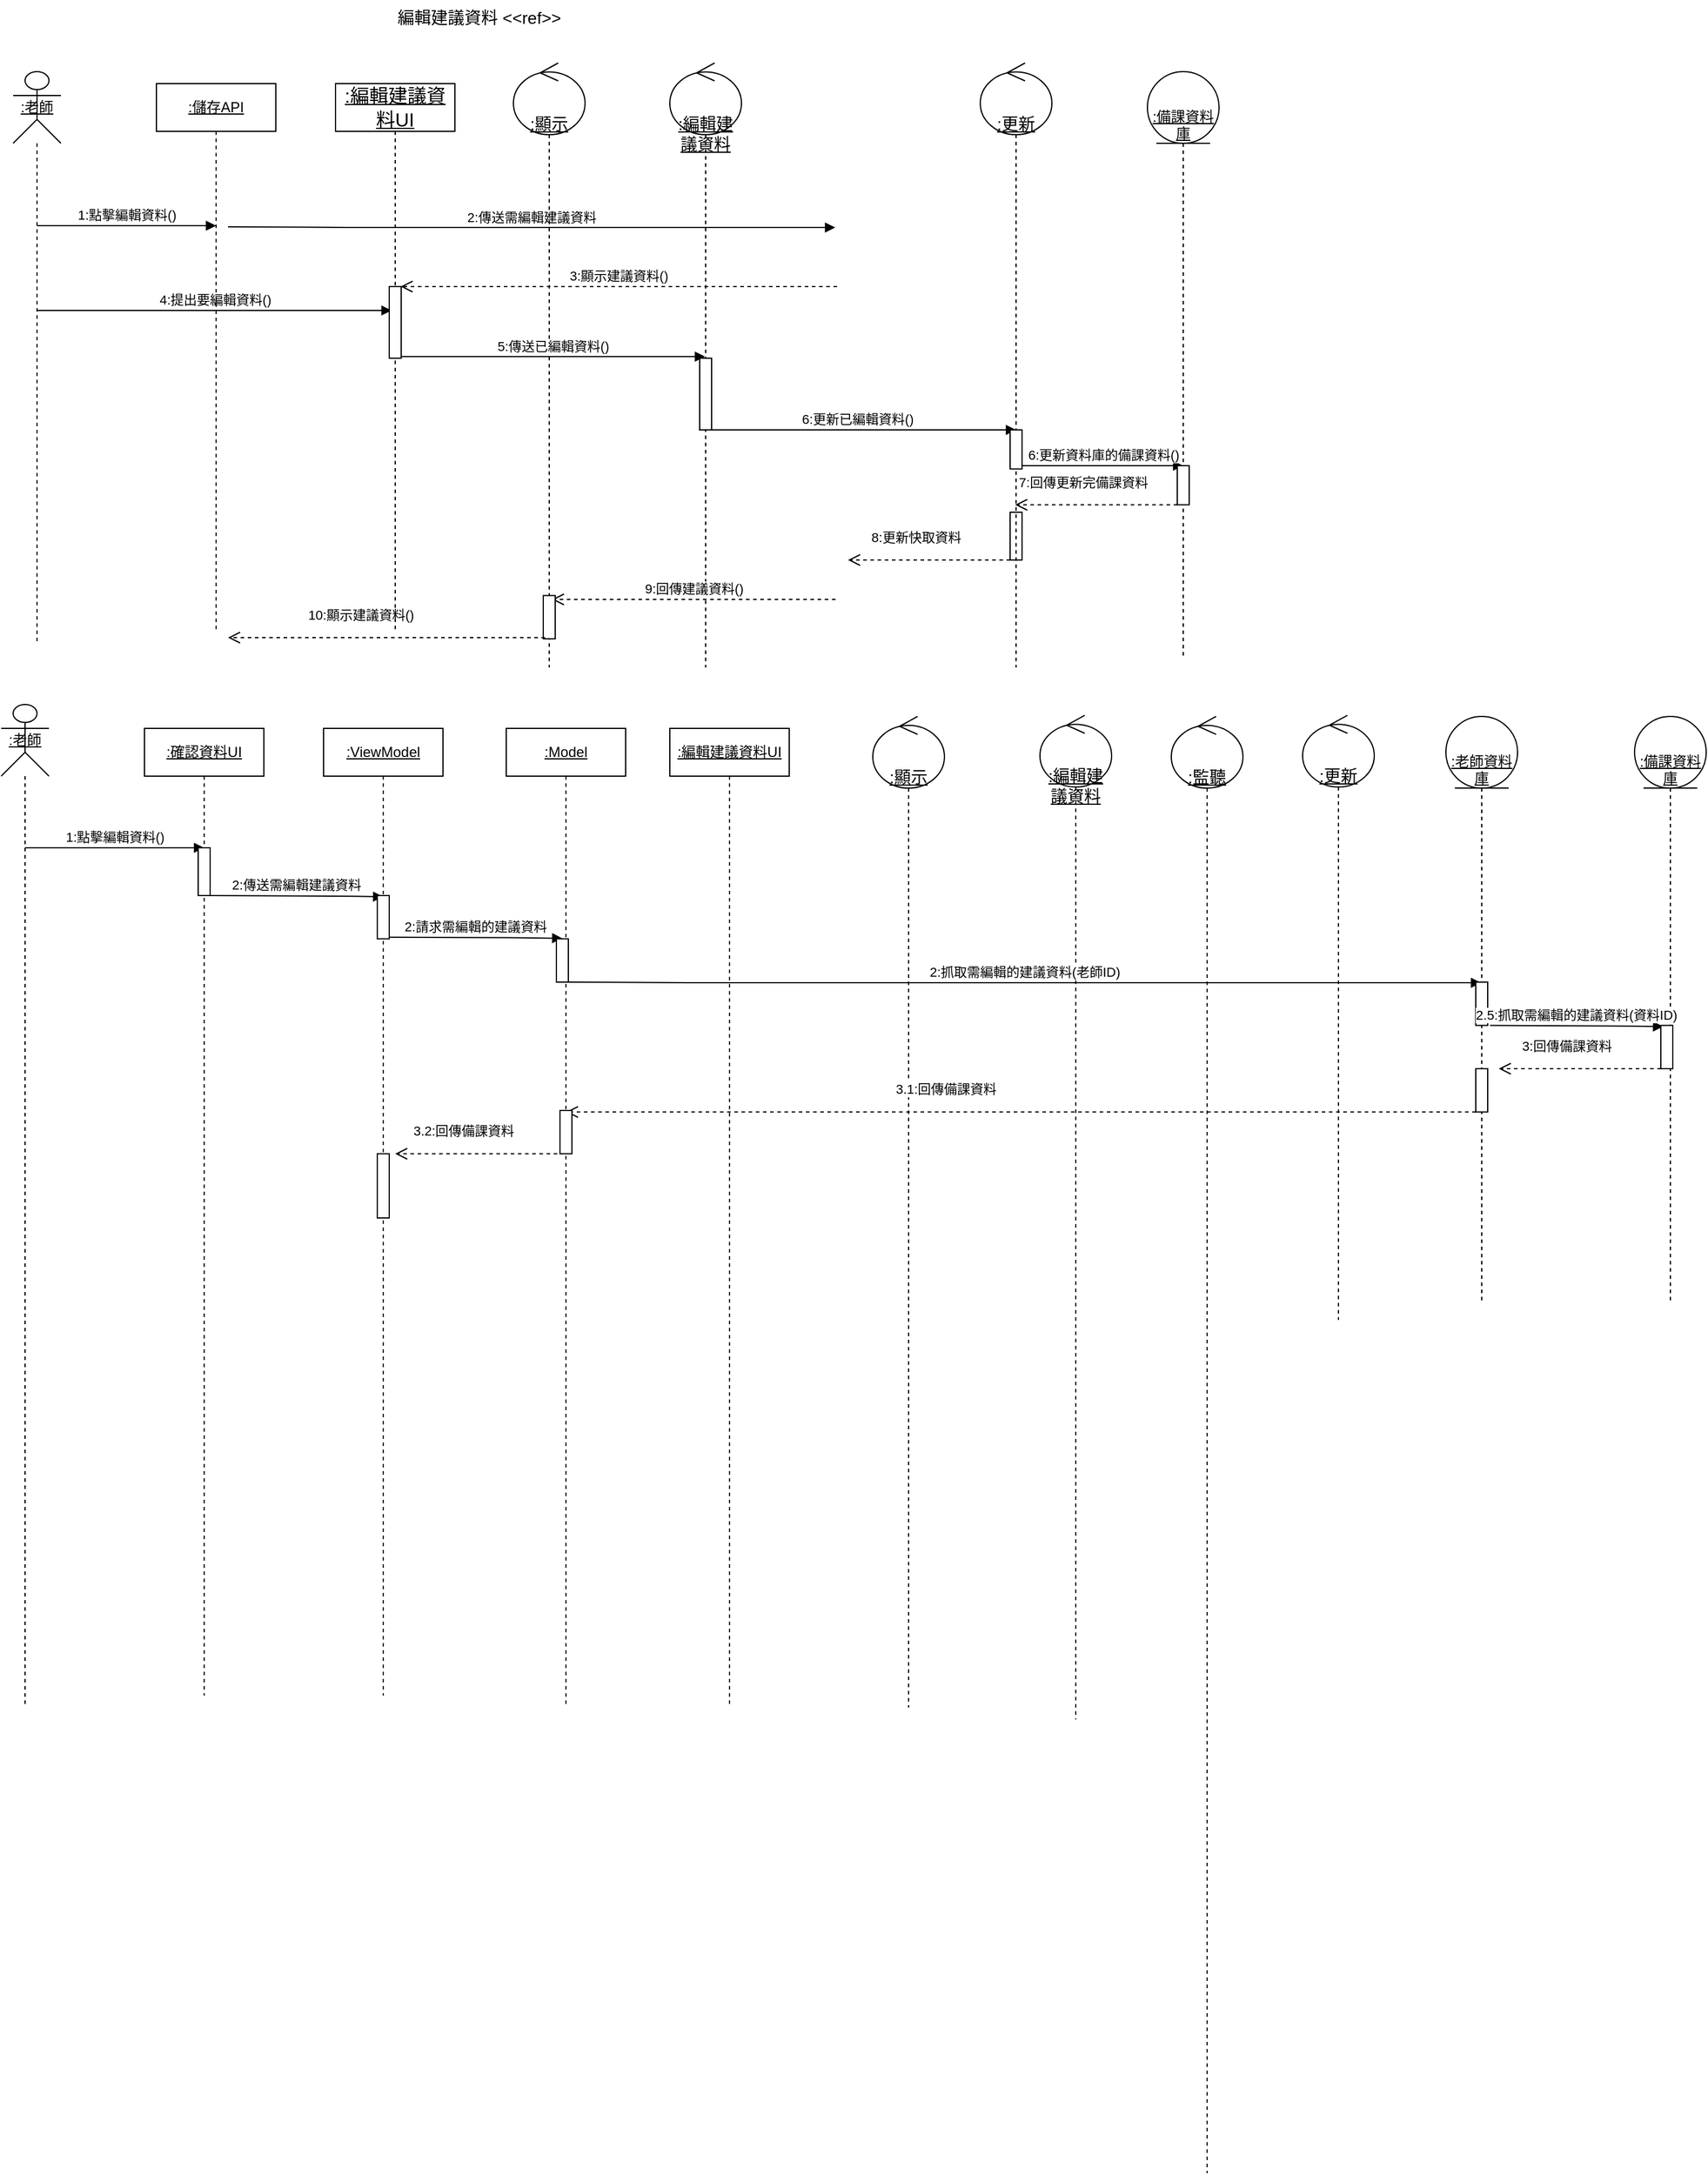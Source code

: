 <mxfile version="26.0.3">
  <diagram name="第 1 页" id="_kCn5gWWrIlWfqqUU_DX">
    <mxGraphModel dx="1134" dy="637" grid="1" gridSize="10" guides="1" tooltips="1" connect="1" arrows="1" fold="1" page="1" pageScale="1" pageWidth="1100" pageHeight="1700" math="0" shadow="0">
      <root>
        <mxCell id="0" />
        <mxCell id="1" parent="0" />
        <mxCell id="94" value="&lt;u&gt;:編輯建議資料&lt;/u&gt;" style="shape=umlLifeline;participant=umlControl;perimeter=lifelinePerimeter;whiteSpace=wrap;html=1;container=1;collapsible=0;recursiveResize=0;verticalAlign=top;spacingTop=36;outlineConnect=0;fontSize=14;size=60;align=center;" parent="1" vertex="1">
          <mxGeometry x="640" y="92.75" width="60" height="506.25" as="geometry" />
        </mxCell>
        <mxCell id="108" value="" style="html=1;points=[];perimeter=orthogonalPerimeter;" parent="94" vertex="1">
          <mxGeometry x="25" y="247.25" width="10" height="60" as="geometry" />
        </mxCell>
        <mxCell id="104" value="2:傳送需編輯建議資料" style="html=1;verticalAlign=bottom;startArrow=none;startFill=0;endArrow=block;startSize=8;" parent="1" edge="1">
          <mxGeometry width="60" relative="1" as="geometry">
            <mxPoint x="270" y="230" as="sourcePoint" />
            <mxPoint x="778.5" y="230.54" as="targetPoint" />
            <Array as="points">
              <mxPoint x="380.5" y="230.54" />
            </Array>
          </mxGeometry>
        </mxCell>
        <mxCell id="110" value="6:更新已編輯資料()" style="html=1;verticalAlign=bottom;startArrow=none;startFill=0;endArrow=block;startSize=8;exitX=0.933;exitY=0.922;exitDx=0;exitDy=0;exitPerimeter=0;entryX=0.5;entryY=0.607;entryDx=0;entryDy=0;entryPerimeter=0;" parent="1" target="bqVQleZ_oQ4j5fNlhAJD-131" edge="1">
          <mxGeometry width="60" relative="1" as="geometry">
            <mxPoint x="664.33" y="400.0" as="sourcePoint" />
            <mxPoint x="910" y="400" as="targetPoint" />
          </mxGeometry>
        </mxCell>
        <mxCell id="112" value="9:回傳建議資料()" style="html=1;verticalAlign=bottom;endArrow=open;dashed=1;endSize=8;" parent="1" edge="1">
          <mxGeometry relative="1" as="geometry">
            <mxPoint x="778.75" y="542" as="sourcePoint" />
            <mxPoint x="541.25" y="542" as="targetPoint" />
            <Array as="points">
              <mxPoint x="587.75" y="542" />
            </Array>
            <mxPoint as="offset" />
          </mxGeometry>
        </mxCell>
        <mxCell id="113" value="&lt;span style=&quot;text-align: center; font-size: 14px;&quot;&gt;&lt;font style=&quot;font-size: 14px;&quot;&gt;編輯建議資料&lt;/font&gt;&lt;/span&gt;&amp;nbsp;&amp;lt;&amp;lt;ref&amp;gt;&amp;gt;" style="text;whiteSpace=wrap;html=1;fontSize=14;" parent="1" vertex="1">
          <mxGeometry x="410" y="40" width="150" height="40" as="geometry" />
        </mxCell>
        <mxCell id="114" value="&lt;u&gt;:顯示&lt;/u&gt;" style="shape=umlLifeline;participant=umlControl;perimeter=lifelinePerimeter;whiteSpace=wrap;html=1;container=1;collapsible=0;recursiveResize=0;verticalAlign=top;spacingTop=36;outlineConnect=0;fontSize=14;size=60;align=center;" parent="1" vertex="1">
          <mxGeometry x="509" y="92.75" width="60" height="506.25" as="geometry" />
        </mxCell>
        <mxCell id="117" value="" style="html=1;points=[];perimeter=orthogonalPerimeter;" parent="114" vertex="1">
          <mxGeometry x="25" y="446" width="10" height="36.25" as="geometry" />
        </mxCell>
        <mxCell id="UdhTGRBezJr3sBxBmupz-120" value="1:點擊編輯資料()" style="html=1;verticalAlign=bottom;endArrow=block;curved=0;rounded=0;" parent="114" edge="1">
          <mxGeometry width="80" relative="1" as="geometry">
            <mxPoint x="-399" y="136.25" as="sourcePoint" />
            <mxPoint x="-249" y="136.25" as="targetPoint" />
          </mxGeometry>
        </mxCell>
        <mxCell id="118" value="10:顯示建議資料()" style="html=1;verticalAlign=bottom;endArrow=open;dashed=1;endSize=8;" parent="1" edge="1">
          <mxGeometry x="0.167" y="-10" relative="1" as="geometry">
            <mxPoint x="535.5" y="574" as="sourcePoint" />
            <mxPoint x="270" y="574" as="targetPoint" />
            <Array as="points">
              <mxPoint x="342" y="574" />
            </Array>
            <mxPoint as="offset" />
          </mxGeometry>
        </mxCell>
        <mxCell id="UdhTGRBezJr3sBxBmupz-119" value="&lt;u&gt;:老師&lt;/u&gt;" style="shape=umlLifeline;perimeter=lifelinePerimeter;whiteSpace=wrap;html=1;container=1;dropTarget=0;collapsible=0;recursiveResize=0;outlineConnect=0;portConstraint=eastwest;newEdgeStyle={&quot;curved&quot;:0,&quot;rounded&quot;:0};participant=umlActor;size=60;" parent="1" vertex="1">
          <mxGeometry x="90" y="100" width="40" height="480" as="geometry" />
        </mxCell>
        <mxCell id="109" value="5:傳送已編輯資料()" style="html=1;verticalAlign=bottom;startArrow=none;startFill=0;endArrow=block;startSize=8;exitX=0.533;exitY=0.978;exitDx=0;exitDy=0;exitPerimeter=0;" parent="1" target="94" edge="1">
          <mxGeometry width="60" relative="1" as="geometry">
            <mxPoint x="415.33" y="338.68" as="sourcePoint" />
            <mxPoint x="660" y="289" as="targetPoint" />
          </mxGeometry>
        </mxCell>
        <mxCell id="UdhTGRBezJr3sBxBmupz-124" value="3:顯示建議資料()" style="html=1;verticalAlign=bottom;endArrow=open;dashed=1;endSize=8;" parent="1" edge="1">
          <mxGeometry x="0.001" relative="1" as="geometry">
            <mxPoint x="780" y="280" as="sourcePoint" />
            <mxPoint x="414.5" y="280" as="targetPoint" />
            <Array as="points">
              <mxPoint x="586" y="280" />
            </Array>
            <mxPoint as="offset" />
          </mxGeometry>
        </mxCell>
        <mxCell id="UdhTGRBezJr3sBxBmupz-125" value="4:提出要編輯資料()" style="html=1;verticalAlign=bottom;endArrow=block;curved=0;rounded=0;" parent="1" edge="1">
          <mxGeometry width="80" relative="1" as="geometry">
            <mxPoint x="110" y="300" as="sourcePoint" />
            <mxPoint x="407" y="300" as="targetPoint" />
          </mxGeometry>
        </mxCell>
        <mxCell id="UdhTGRBezJr3sBxBmupz-127" value="&lt;u&gt;:儲存API&lt;/u&gt;" style="shape=umlLifeline;perimeter=lifelinePerimeter;whiteSpace=wrap;html=1;container=1;dropTarget=0;collapsible=0;recursiveResize=0;outlineConnect=0;portConstraint=eastwest;newEdgeStyle={&quot;curved&quot;:0,&quot;rounded&quot;:0};" parent="1" vertex="1">
          <mxGeometry x="210" y="110" width="100" height="460" as="geometry" />
        </mxCell>
        <mxCell id="UdhTGRBezJr3sBxBmupz-128" value="&lt;u style=&quot;font-size: 16px;&quot;&gt;:編輯建議資料UI&lt;/u&gt;" style="shape=umlLifeline;perimeter=lifelinePerimeter;whiteSpace=wrap;html=1;container=1;dropTarget=0;collapsible=0;recursiveResize=0;outlineConnect=0;portConstraint=eastwest;newEdgeStyle={&quot;curved&quot;:0,&quot;rounded&quot;:0};" parent="1" vertex="1">
          <mxGeometry x="360" y="110" width="100" height="460" as="geometry" />
        </mxCell>
        <mxCell id="UdhTGRBezJr3sBxBmupz-129" value="" style="html=1;points=[];perimeter=orthogonalPerimeter;" parent="1" vertex="1">
          <mxGeometry x="405" y="280" width="10" height="60" as="geometry" />
        </mxCell>
        <mxCell id="bqVQleZ_oQ4j5fNlhAJD-123" value="&lt;div&gt;&lt;u&gt;&lt;br&gt;&lt;/u&gt;&lt;/div&gt;&lt;u&gt;&lt;div&gt;&lt;u&gt;&lt;br&gt;&lt;/u&gt;&lt;/div&gt;:備課資料庫&lt;/u&gt;" style="shape=umlLifeline;perimeter=lifelinePerimeter;whiteSpace=wrap;html=1;container=1;dropTarget=0;collapsible=0;recursiveResize=0;outlineConnect=0;portConstraint=eastwest;newEdgeStyle={&quot;curved&quot;:0,&quot;rounded&quot;:0};participant=umlEntity;size=60;" parent="1" vertex="1">
          <mxGeometry x="1040" y="100" width="60" height="490" as="geometry" />
        </mxCell>
        <mxCell id="bqVQleZ_oQ4j5fNlhAJD-124" value="" style="html=1;points=[];perimeter=orthogonalPerimeter;" parent="1" vertex="1">
          <mxGeometry x="925" y="469" width="10" height="40" as="geometry" />
        </mxCell>
        <mxCell id="bqVQleZ_oQ4j5fNlhAJD-126" value="8:更新快取資料" style="html=1;verticalAlign=bottom;endArrow=open;dashed=1;endSize=8;" parent="1" edge="1">
          <mxGeometry x="0.161" y="-10" relative="1" as="geometry">
            <mxPoint x="925" y="509" as="sourcePoint" />
            <mxPoint x="789.25" y="509" as="targetPoint" />
            <Array as="points" />
            <mxPoint as="offset" />
          </mxGeometry>
        </mxCell>
        <mxCell id="bqVQleZ_oQ4j5fNlhAJD-131" value="&lt;u&gt;:更新&lt;/u&gt;" style="shape=umlLifeline;participant=umlControl;perimeter=lifelinePerimeter;whiteSpace=wrap;html=1;container=1;collapsible=0;recursiveResize=0;verticalAlign=top;spacingTop=36;outlineConnect=0;fontSize=14;size=60;align=center;" parent="1" vertex="1">
          <mxGeometry x="900" y="92.75" width="60" height="506.25" as="geometry" />
        </mxCell>
        <mxCell id="bqVQleZ_oQ4j5fNlhAJD-132" value="" style="html=1;points=[];perimeter=orthogonalPerimeter;" parent="bqVQleZ_oQ4j5fNlhAJD-131" vertex="1">
          <mxGeometry x="25" y="307.25" width="10" height="32.75" as="geometry" />
        </mxCell>
        <mxCell id="bqVQleZ_oQ4j5fNlhAJD-133" value="6:更新資料庫的備課資料()" style="html=1;verticalAlign=bottom;startArrow=none;startFill=0;endArrow=block;startSize=8;exitX=0.933;exitY=0.922;exitDx=0;exitDy=0;exitPerimeter=0;" parent="1" edge="1">
          <mxGeometry width="60" relative="1" as="geometry">
            <mxPoint x="935" y="430.0" as="sourcePoint" />
            <mxPoint x="1070" y="430" as="targetPoint" />
          </mxGeometry>
        </mxCell>
        <mxCell id="bqVQleZ_oQ4j5fNlhAJD-134" value="" style="html=1;points=[];perimeter=orthogonalPerimeter;" parent="1" vertex="1">
          <mxGeometry x="1065" y="430" width="10" height="32.75" as="geometry" />
        </mxCell>
        <mxCell id="bqVQleZ_oQ4j5fNlhAJD-137" value="7:回傳更新完備課資料" style="html=1;verticalAlign=bottom;endArrow=open;dashed=1;endSize=8;" parent="1" edge="1">
          <mxGeometry x="0.167" y="-10" relative="1" as="geometry">
            <mxPoint x="1065" y="462.75" as="sourcePoint" />
            <mxPoint x="929.25" y="462.75" as="targetPoint" />
            <Array as="points" />
            <mxPoint as="offset" />
          </mxGeometry>
        </mxCell>
        <mxCell id="0x-K_ufYz6Ah_VN1IUK9-118" value="&lt;u&gt;:老師&lt;/u&gt;" style="shape=umlLifeline;perimeter=lifelinePerimeter;whiteSpace=wrap;html=1;container=1;dropTarget=0;collapsible=0;recursiveResize=0;outlineConnect=0;portConstraint=eastwest;newEdgeStyle={&quot;curved&quot;:0,&quot;rounded&quot;:0};participant=umlActor;size=60;" vertex="1" parent="1">
          <mxGeometry x="80" y="630" width="40" height="840" as="geometry" />
        </mxCell>
        <mxCell id="0x-K_ufYz6Ah_VN1IUK9-119" value="&lt;u&gt;:確認資料UI&lt;/u&gt;" style="shape=umlLifeline;perimeter=lifelinePerimeter;whiteSpace=wrap;html=1;container=1;dropTarget=0;collapsible=0;recursiveResize=0;outlineConnect=0;portConstraint=eastwest;newEdgeStyle={&quot;curved&quot;:0,&quot;rounded&quot;:0};" vertex="1" parent="1">
          <mxGeometry x="200" y="650" width="100" height="810" as="geometry" />
        </mxCell>
        <mxCell id="0x-K_ufYz6Ah_VN1IUK9-120" value="&lt;u&gt;:ViewModel&lt;/u&gt;" style="shape=umlLifeline;perimeter=lifelinePerimeter;whiteSpace=wrap;html=1;container=1;dropTarget=0;collapsible=0;recursiveResize=0;outlineConnect=0;portConstraint=eastwest;newEdgeStyle={&quot;curved&quot;:0,&quot;rounded&quot;:0};" vertex="1" parent="1">
          <mxGeometry x="350" y="650" width="100" height="810" as="geometry" />
        </mxCell>
        <mxCell id="0x-K_ufYz6Ah_VN1IUK9-121" value="&lt;u&gt;:Model&lt;/u&gt;" style="shape=umlLifeline;perimeter=lifelinePerimeter;whiteSpace=wrap;html=1;container=1;dropTarget=0;collapsible=0;recursiveResize=0;outlineConnect=0;portConstraint=eastwest;newEdgeStyle={&quot;curved&quot;:0,&quot;rounded&quot;:0};" vertex="1" parent="1">
          <mxGeometry x="503" y="650" width="100" height="820" as="geometry" />
        </mxCell>
        <mxCell id="0x-K_ufYz6Ah_VN1IUK9-122" value="&lt;u&gt;:編輯建議資料UI&lt;/u&gt;" style="shape=umlLifeline;perimeter=lifelinePerimeter;whiteSpace=wrap;html=1;container=1;dropTarget=0;collapsible=0;recursiveResize=0;outlineConnect=0;portConstraint=eastwest;newEdgeStyle={&quot;curved&quot;:0,&quot;rounded&quot;:0};" vertex="1" parent="1">
          <mxGeometry x="640" y="650" width="100" height="820" as="geometry" />
        </mxCell>
        <mxCell id="0x-K_ufYz6Ah_VN1IUK9-123" value="&lt;u&gt;:編輯建議資料&lt;/u&gt;" style="shape=umlLifeline;participant=umlControl;perimeter=lifelinePerimeter;whiteSpace=wrap;html=1;container=1;collapsible=0;recursiveResize=0;verticalAlign=top;spacingTop=36;outlineConnect=0;fontSize=14;size=60;align=center;" vertex="1" parent="1">
          <mxGeometry x="950" y="639.12" width="60" height="840.88" as="geometry" />
        </mxCell>
        <mxCell id="0x-K_ufYz6Ah_VN1IUK9-125" value="&lt;u&gt;:顯示&lt;/u&gt;" style="shape=umlLifeline;participant=umlControl;perimeter=lifelinePerimeter;whiteSpace=wrap;html=1;container=1;collapsible=0;recursiveResize=0;verticalAlign=top;spacingTop=36;outlineConnect=0;fontSize=14;size=60;align=center;" vertex="1" parent="1">
          <mxGeometry x="810" y="640" width="60" height="830" as="geometry" />
        </mxCell>
        <mxCell id="0x-K_ufYz6Ah_VN1IUK9-128" value="&lt;div&gt;&lt;u&gt;&lt;br&gt;&lt;/u&gt;&lt;/div&gt;&lt;u&gt;&lt;div&gt;&lt;u&gt;&lt;br&gt;&lt;/u&gt;&lt;/div&gt;:老師資料庫&lt;/u&gt;" style="shape=umlLifeline;perimeter=lifelinePerimeter;whiteSpace=wrap;html=1;container=1;dropTarget=0;collapsible=0;recursiveResize=0;outlineConnect=0;portConstraint=eastwest;newEdgeStyle={&quot;curved&quot;:0,&quot;rounded&quot;:0};participant=umlEntity;size=60;" vertex="1" parent="1">
          <mxGeometry x="1290" y="640" width="60" height="490" as="geometry" />
        </mxCell>
        <mxCell id="0x-K_ufYz6Ah_VN1IUK9-129" value="&lt;u&gt;:更新&lt;/u&gt;" style="shape=umlLifeline;participant=umlControl;perimeter=lifelinePerimeter;whiteSpace=wrap;html=1;container=1;collapsible=0;recursiveResize=0;verticalAlign=top;spacingTop=36;outlineConnect=0;fontSize=14;size=60;align=center;" vertex="1" parent="1">
          <mxGeometry x="1170" y="639.12" width="60" height="506.25" as="geometry" />
        </mxCell>
        <mxCell id="0x-K_ufYz6Ah_VN1IUK9-131" value="&lt;div&gt;&lt;u&gt;&lt;br&gt;&lt;/u&gt;&lt;/div&gt;&lt;u&gt;&lt;div&gt;&lt;u&gt;&lt;br&gt;&lt;/u&gt;&lt;/div&gt;:備課資料庫&lt;/u&gt;" style="shape=umlLifeline;perimeter=lifelinePerimeter;whiteSpace=wrap;html=1;container=1;dropTarget=0;collapsible=0;recursiveResize=0;outlineConnect=0;portConstraint=eastwest;newEdgeStyle={&quot;curved&quot;:0,&quot;rounded&quot;:0};participant=umlEntity;size=60;" vertex="1" parent="1">
          <mxGeometry x="1448" y="640" width="60" height="490" as="geometry" />
        </mxCell>
        <mxCell id="0x-K_ufYz6Ah_VN1IUK9-132" value="1:點擊編輯資料()" style="html=1;verticalAlign=bottom;endArrow=block;curved=0;rounded=0;" edge="1" parent="1">
          <mxGeometry width="80" relative="1" as="geometry">
            <mxPoint x="100" y="750" as="sourcePoint" />
            <mxPoint x="250" y="750" as="targetPoint" />
          </mxGeometry>
        </mxCell>
        <mxCell id="0x-K_ufYz6Ah_VN1IUK9-133" value="" style="html=1;points=[];perimeter=orthogonalPerimeter;" vertex="1" parent="1">
          <mxGeometry x="245" y="750" width="10" height="40" as="geometry" />
        </mxCell>
        <mxCell id="0x-K_ufYz6Ah_VN1IUK9-134" value="2:傳送需編輯建議資料" style="html=1;verticalAlign=bottom;startArrow=none;startFill=0;endArrow=block;startSize=8;" edge="1" parent="1">
          <mxGeometry width="60" relative="1" as="geometry">
            <mxPoint x="255" y="790" as="sourcePoint" />
            <mxPoint x="400" y="791" as="targetPoint" />
            <Array as="points">
              <mxPoint x="365.5" y="790.54" />
            </Array>
          </mxGeometry>
        </mxCell>
        <mxCell id="0x-K_ufYz6Ah_VN1IUK9-135" value="" style="html=1;points=[];perimeter=orthogonalPerimeter;" vertex="1" parent="1">
          <mxGeometry x="395" y="790" width="10" height="36.25" as="geometry" />
        </mxCell>
        <mxCell id="0x-K_ufYz6Ah_VN1IUK9-137" value="2:請求需編輯的建議資料" style="html=1;verticalAlign=bottom;startArrow=none;startFill=0;endArrow=block;startSize=8;" edge="1" parent="1">
          <mxGeometry width="60" relative="1" as="geometry">
            <mxPoint x="405" y="824.82" as="sourcePoint" />
            <mxPoint x="550" y="825.82" as="targetPoint" />
            <Array as="points">
              <mxPoint x="515.5" y="825.36" />
            </Array>
          </mxGeometry>
        </mxCell>
        <mxCell id="0x-K_ufYz6Ah_VN1IUK9-138" value="" style="html=1;points=[];perimeter=orthogonalPerimeter;" vertex="1" parent="1">
          <mxGeometry x="545" y="826.25" width="10" height="36.25" as="geometry" />
        </mxCell>
        <mxCell id="0x-K_ufYz6Ah_VN1IUK9-139" value="2:抓取需編輯的建議資料(老師ID)" style="html=1;verticalAlign=bottom;startArrow=none;startFill=0;endArrow=block;startSize=8;" edge="1" parent="1" target="0x-K_ufYz6Ah_VN1IUK9-128">
          <mxGeometry width="60" relative="1" as="geometry">
            <mxPoint x="555" y="862.5" as="sourcePoint" />
            <mxPoint x="700" y="863.5" as="targetPoint" />
            <Array as="points">
              <mxPoint x="665.5" y="863.04" />
            </Array>
          </mxGeometry>
        </mxCell>
        <mxCell id="0x-K_ufYz6Ah_VN1IUK9-140" value="" style="html=1;points=[];perimeter=orthogonalPerimeter;" vertex="1" parent="1">
          <mxGeometry x="1315" y="862.5" width="10" height="36.25" as="geometry" />
        </mxCell>
        <mxCell id="0x-K_ufYz6Ah_VN1IUK9-141" value="2.5:抓取需編輯的建議資料(資料ID)" style="html=1;verticalAlign=bottom;startArrow=none;startFill=0;endArrow=block;startSize=8;" edge="1" parent="1">
          <mxGeometry width="60" relative="1" as="geometry">
            <mxPoint x="1327" y="898.75" as="sourcePoint" />
            <mxPoint x="1472" y="899.75" as="targetPoint" />
            <Array as="points">
              <mxPoint x="1437.5" y="899.29" />
            </Array>
          </mxGeometry>
        </mxCell>
        <mxCell id="0x-K_ufYz6Ah_VN1IUK9-142" value="" style="html=1;points=[];perimeter=orthogonalPerimeter;" vertex="1" parent="1">
          <mxGeometry x="1470" y="898.75" width="10" height="36.25" as="geometry" />
        </mxCell>
        <mxCell id="0x-K_ufYz6Ah_VN1IUK9-143" value="3:回傳備課資料" style="html=1;verticalAlign=bottom;endArrow=open;dashed=1;endSize=8;" edge="1" parent="1">
          <mxGeometry x="0.167" y="-10" relative="1" as="geometry">
            <mxPoint x="1470" y="935" as="sourcePoint" />
            <mxPoint x="1334.25" y="935" as="targetPoint" />
            <Array as="points" />
            <mxPoint as="offset" />
          </mxGeometry>
        </mxCell>
        <mxCell id="0x-K_ufYz6Ah_VN1IUK9-144" value="" style="html=1;points=[];perimeter=orthogonalPerimeter;" vertex="1" parent="1">
          <mxGeometry x="1315" y="935" width="10" height="36.25" as="geometry" />
        </mxCell>
        <mxCell id="0x-K_ufYz6Ah_VN1IUK9-145" value="3.1:回傳備課資料" style="html=1;verticalAlign=bottom;endArrow=open;dashed=1;endSize=8;" edge="1" parent="1" target="0x-K_ufYz6Ah_VN1IUK9-121">
          <mxGeometry x="0.167" y="-10" relative="1" as="geometry">
            <mxPoint x="1315" y="971.25" as="sourcePoint" />
            <mxPoint x="1179.25" y="971.25" as="targetPoint" />
            <Array as="points" />
            <mxPoint as="offset" />
          </mxGeometry>
        </mxCell>
        <mxCell id="0x-K_ufYz6Ah_VN1IUK9-146" value="" style="html=1;points=[];perimeter=orthogonalPerimeter;" vertex="1" parent="1">
          <mxGeometry x="548" y="970" width="10" height="36.25" as="geometry" />
        </mxCell>
        <mxCell id="0x-K_ufYz6Ah_VN1IUK9-147" value="3.2:回傳備課資料" style="html=1;verticalAlign=bottom;endArrow=open;dashed=1;endSize=8;" edge="1" parent="1">
          <mxGeometry x="0.167" y="-10" relative="1" as="geometry">
            <mxPoint x="545.75" y="1006.25" as="sourcePoint" />
            <mxPoint x="410" y="1006.25" as="targetPoint" />
            <Array as="points" />
            <mxPoint as="offset" />
          </mxGeometry>
        </mxCell>
        <mxCell id="0x-K_ufYz6Ah_VN1IUK9-148" value="" style="html=1;points=[];perimeter=orthogonalPerimeter;" vertex="1" parent="1">
          <mxGeometry x="395" y="1006.25" width="10" height="53.75" as="geometry" />
        </mxCell>
        <mxCell id="0x-K_ufYz6Ah_VN1IUK9-150" value="&lt;u&gt;:監聽&lt;/u&gt;" style="shape=umlLifeline;participant=umlControl;perimeter=lifelinePerimeter;whiteSpace=wrap;html=1;container=1;collapsible=0;recursiveResize=0;verticalAlign=top;spacingTop=36;outlineConnect=0;fontSize=14;size=60;align=center;" vertex="1" parent="1">
          <mxGeometry x="1060" y="640" width="60" height="1220" as="geometry" />
        </mxCell>
      </root>
    </mxGraphModel>
  </diagram>
</mxfile>
